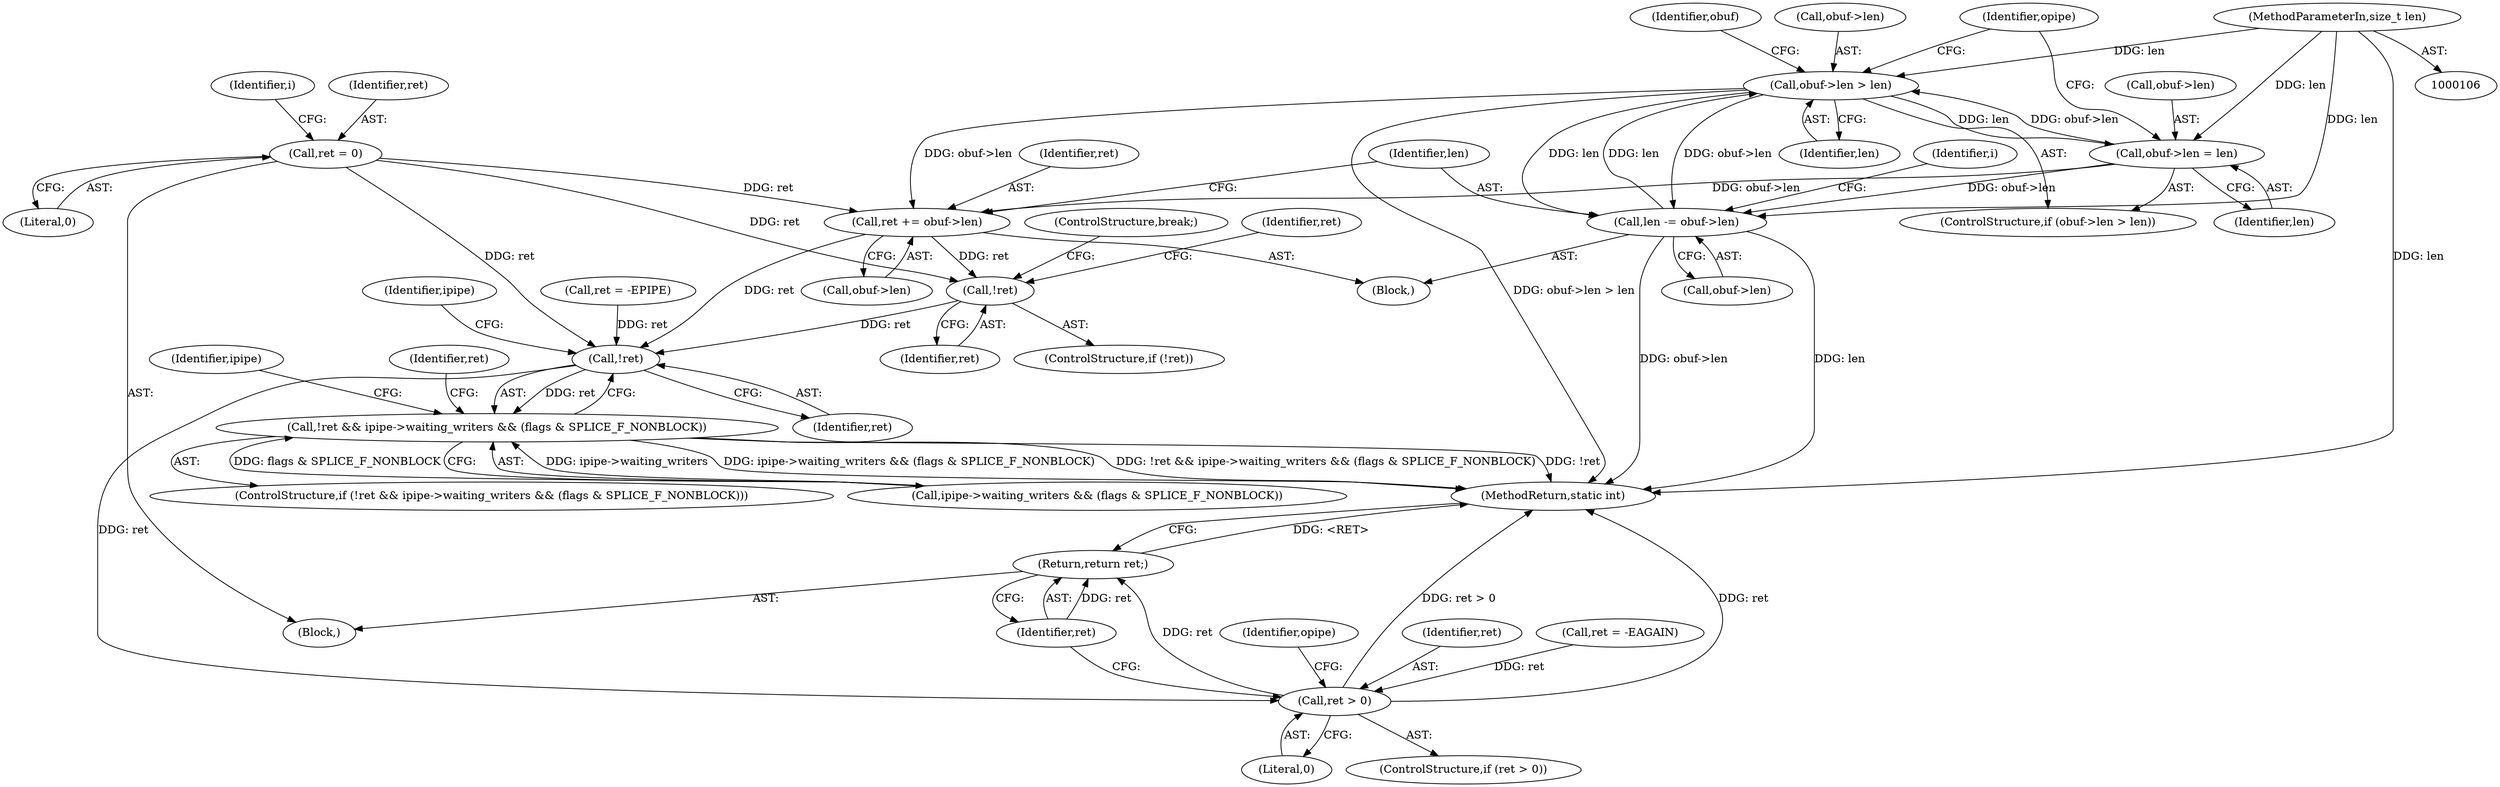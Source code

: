 digraph "0_linux_6b3a707736301c2128ca85ce85fb13f60b5e350a_1@pointer" {
"1000230" [label="(Call,ret += obuf->len)"];
"1000216" [label="(Call,obuf->len > len)"];
"1000221" [label="(Call,obuf->len = len)"];
"1000109" [label="(MethodParameterIn,size_t len)"];
"1000235" [label="(Call,len -= obuf->len)"];
"1000115" [label="(Call,ret = 0)"];
"1000139" [label="(Call,!ret)"];
"1000245" [label="(Call,!ret)"];
"1000244" [label="(Call,!ret && ipipe->waiting_writers && (flags & SPLICE_F_NONBLOCK))"];
"1000263" [label="(Call,ret > 0)"];
"1000268" [label="(Return,return ret;)"];
"1000142" [label="(Identifier,ret)"];
"1000217" [label="(Call,obuf->len)"];
"1000255" [label="(Identifier,ret)"];
"1000267" [label="(Identifier,opipe)"];
"1000269" [label="(Identifier,ret)"];
"1000232" [label="(Call,obuf->len)"];
"1000139" [label="(Call,!ret)"];
"1000111" [label="(Block,)"];
"1000246" [label="(Identifier,ret)"];
"1000264" [label="(Identifier,ret)"];
"1000254" [label="(Call,ret = -EAGAIN)"];
"1000243" [label="(ControlStructure,if (!ret && ipipe->waiting_writers && (flags & SPLICE_F_NONBLOCK)))"];
"1000265" [label="(Literal,0)"];
"1000245" [label="(Call,!ret)"];
"1000216" [label="(Call,obuf->len > len)"];
"1000268" [label="(Return,return ret;)"];
"1000235" [label="(Call,len -= obuf->len)"];
"1000244" [label="(Call,!ret && ipipe->waiting_writers && (flags & SPLICE_F_NONBLOCK))"];
"1000120" [label="(Identifier,i)"];
"1000230" [label="(Call,ret += obuf->len)"];
"1000263" [label="(Call,ret > 0)"];
"1000262" [label="(ControlStructure,if (ret > 0))"];
"1000115" [label="(Call,ret = 0)"];
"1000249" [label="(Identifier,ipipe)"];
"1000247" [label="(Call,ipipe->waiting_writers && (flags & SPLICE_F_NONBLOCK))"];
"1000270" [label="(MethodReturn,static int)"];
"1000237" [label="(Call,obuf->len)"];
"1000220" [label="(Identifier,len)"];
"1000241" [label="(Identifier,i)"];
"1000117" [label="(Literal,0)"];
"1000141" [label="(Call,ret = -EPIPE)"];
"1000215" [label="(ControlStructure,if (obuf->len > len))"];
"1000236" [label="(Identifier,len)"];
"1000222" [label="(Call,obuf->len)"];
"1000116" [label="(Identifier,ret)"];
"1000228" [label="(Identifier,opipe)"];
"1000223" [label="(Identifier,obuf)"];
"1000109" [label="(MethodParameterIn,size_t len)"];
"1000259" [label="(Identifier,ipipe)"];
"1000231" [label="(Identifier,ret)"];
"1000225" [label="(Identifier,len)"];
"1000138" [label="(ControlStructure,if (!ret))"];
"1000127" [label="(Block,)"];
"1000140" [label="(Identifier,ret)"];
"1000221" [label="(Call,obuf->len = len)"];
"1000145" [label="(ControlStructure,break;)"];
"1000230" -> "1000127"  [label="AST: "];
"1000230" -> "1000232"  [label="CFG: "];
"1000231" -> "1000230"  [label="AST: "];
"1000232" -> "1000230"  [label="AST: "];
"1000236" -> "1000230"  [label="CFG: "];
"1000230" -> "1000139"  [label="DDG: ret"];
"1000216" -> "1000230"  [label="DDG: obuf->len"];
"1000221" -> "1000230"  [label="DDG: obuf->len"];
"1000115" -> "1000230"  [label="DDG: ret"];
"1000230" -> "1000245"  [label="DDG: ret"];
"1000216" -> "1000215"  [label="AST: "];
"1000216" -> "1000220"  [label="CFG: "];
"1000217" -> "1000216"  [label="AST: "];
"1000220" -> "1000216"  [label="AST: "];
"1000223" -> "1000216"  [label="CFG: "];
"1000228" -> "1000216"  [label="CFG: "];
"1000216" -> "1000270"  [label="DDG: obuf->len > len"];
"1000221" -> "1000216"  [label="DDG: obuf->len"];
"1000235" -> "1000216"  [label="DDG: len"];
"1000109" -> "1000216"  [label="DDG: len"];
"1000216" -> "1000221"  [label="DDG: len"];
"1000216" -> "1000235"  [label="DDG: obuf->len"];
"1000216" -> "1000235"  [label="DDG: len"];
"1000221" -> "1000215"  [label="AST: "];
"1000221" -> "1000225"  [label="CFG: "];
"1000222" -> "1000221"  [label="AST: "];
"1000225" -> "1000221"  [label="AST: "];
"1000228" -> "1000221"  [label="CFG: "];
"1000109" -> "1000221"  [label="DDG: len"];
"1000221" -> "1000235"  [label="DDG: obuf->len"];
"1000109" -> "1000106"  [label="AST: "];
"1000109" -> "1000270"  [label="DDG: len"];
"1000109" -> "1000235"  [label="DDG: len"];
"1000235" -> "1000127"  [label="AST: "];
"1000235" -> "1000237"  [label="CFG: "];
"1000236" -> "1000235"  [label="AST: "];
"1000237" -> "1000235"  [label="AST: "];
"1000241" -> "1000235"  [label="CFG: "];
"1000235" -> "1000270"  [label="DDG: obuf->len"];
"1000235" -> "1000270"  [label="DDG: len"];
"1000115" -> "1000111"  [label="AST: "];
"1000115" -> "1000117"  [label="CFG: "];
"1000116" -> "1000115"  [label="AST: "];
"1000117" -> "1000115"  [label="AST: "];
"1000120" -> "1000115"  [label="CFG: "];
"1000115" -> "1000139"  [label="DDG: ret"];
"1000115" -> "1000245"  [label="DDG: ret"];
"1000139" -> "1000138"  [label="AST: "];
"1000139" -> "1000140"  [label="CFG: "];
"1000140" -> "1000139"  [label="AST: "];
"1000142" -> "1000139"  [label="CFG: "];
"1000145" -> "1000139"  [label="CFG: "];
"1000139" -> "1000245"  [label="DDG: ret"];
"1000245" -> "1000244"  [label="AST: "];
"1000245" -> "1000246"  [label="CFG: "];
"1000246" -> "1000245"  [label="AST: "];
"1000249" -> "1000245"  [label="CFG: "];
"1000244" -> "1000245"  [label="CFG: "];
"1000245" -> "1000244"  [label="DDG: ret"];
"1000141" -> "1000245"  [label="DDG: ret"];
"1000245" -> "1000263"  [label="DDG: ret"];
"1000244" -> "1000243"  [label="AST: "];
"1000244" -> "1000247"  [label="CFG: "];
"1000247" -> "1000244"  [label="AST: "];
"1000255" -> "1000244"  [label="CFG: "];
"1000259" -> "1000244"  [label="CFG: "];
"1000244" -> "1000270"  [label="DDG: !ret && ipipe->waiting_writers && (flags & SPLICE_F_NONBLOCK)"];
"1000244" -> "1000270"  [label="DDG: !ret"];
"1000244" -> "1000270"  [label="DDG: ipipe->waiting_writers && (flags & SPLICE_F_NONBLOCK)"];
"1000247" -> "1000244"  [label="DDG: ipipe->waiting_writers"];
"1000247" -> "1000244"  [label="DDG: flags & SPLICE_F_NONBLOCK"];
"1000263" -> "1000262"  [label="AST: "];
"1000263" -> "1000265"  [label="CFG: "];
"1000264" -> "1000263"  [label="AST: "];
"1000265" -> "1000263"  [label="AST: "];
"1000267" -> "1000263"  [label="CFG: "];
"1000269" -> "1000263"  [label="CFG: "];
"1000263" -> "1000270"  [label="DDG: ret > 0"];
"1000263" -> "1000270"  [label="DDG: ret"];
"1000254" -> "1000263"  [label="DDG: ret"];
"1000263" -> "1000268"  [label="DDG: ret"];
"1000268" -> "1000111"  [label="AST: "];
"1000268" -> "1000269"  [label="CFG: "];
"1000269" -> "1000268"  [label="AST: "];
"1000270" -> "1000268"  [label="CFG: "];
"1000268" -> "1000270"  [label="DDG: <RET>"];
"1000269" -> "1000268"  [label="DDG: ret"];
}
